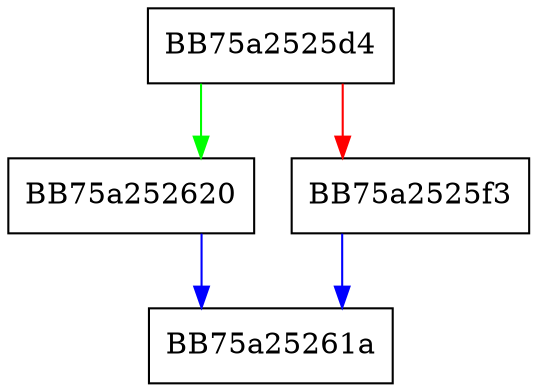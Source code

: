 digraph Read {
  node [shape="box"];
  graph [splines=ortho];
  BB75a2525d4 -> BB75a252620 [color="green"];
  BB75a2525d4 -> BB75a2525f3 [color="red"];
  BB75a2525f3 -> BB75a25261a [color="blue"];
  BB75a252620 -> BB75a25261a [color="blue"];
}